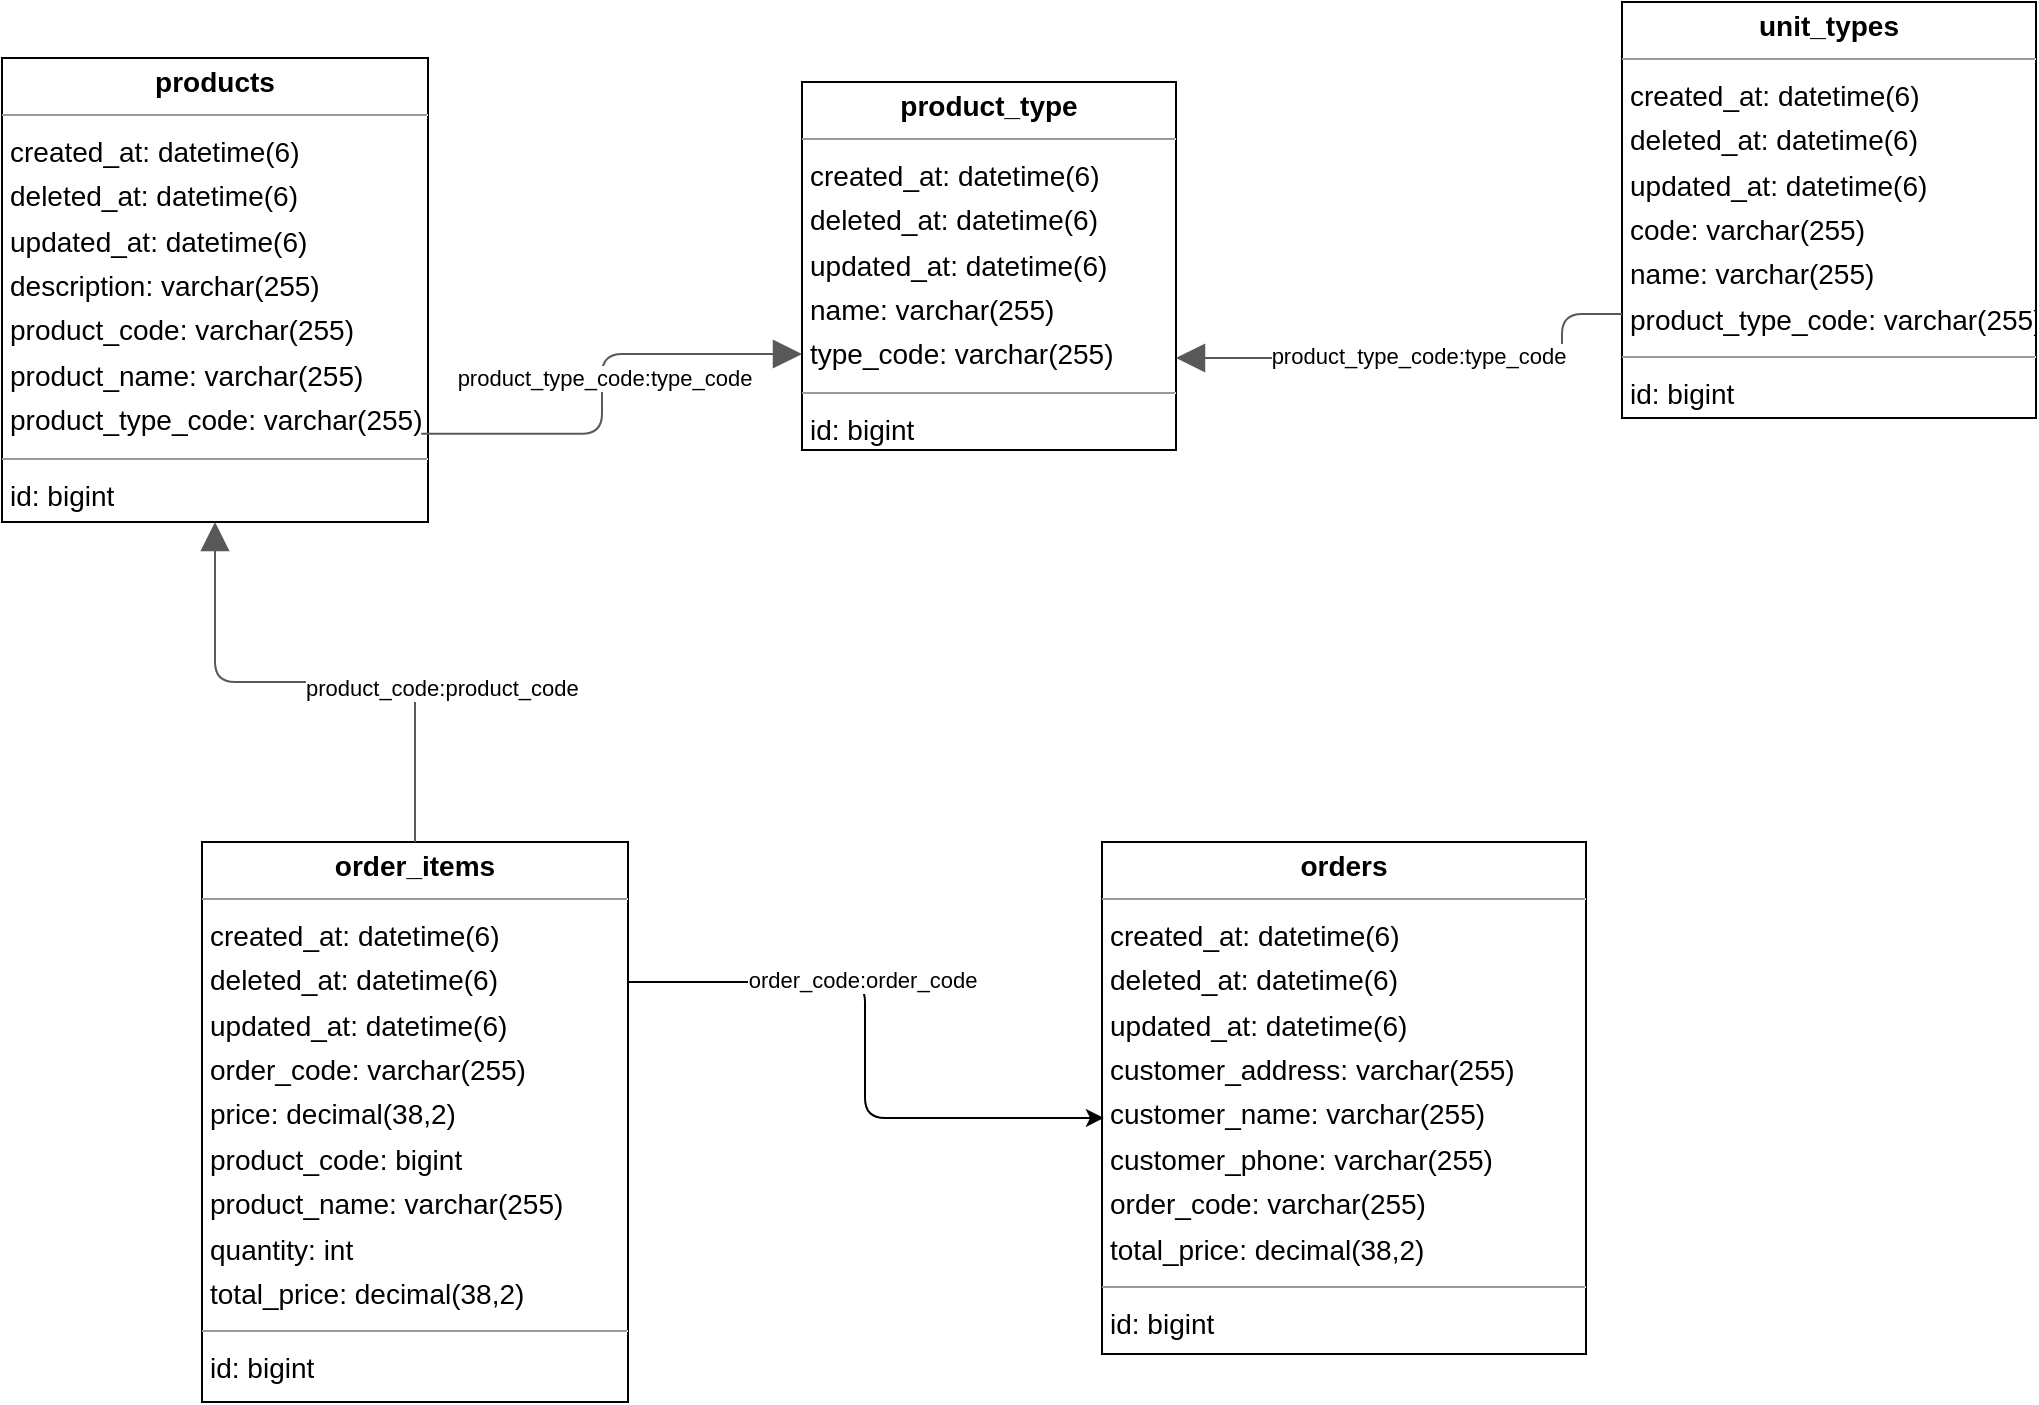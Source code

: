 <mxfile version="26.0.4">
  <diagram id="OQEIG9iIzogTqL348DrO" name="Page-1">
    <mxGraphModel dx="1834" dy="907" grid="1" gridSize="10" guides="1" tooltips="1" connect="1" arrows="1" fold="1" page="0" pageScale="1" pageWidth="850" pageHeight="1100" background="none" math="0" shadow="0">
      <root>
        <mxCell id="0" />
        <mxCell id="1" parent="0" />
        <mxCell id="node4" value="&lt;p style=&quot;margin:0px;margin-top:4px;text-align:center;&quot;&gt;&lt;b&gt;order_items&lt;/b&gt;&lt;/p&gt;&lt;hr size=&quot;1&quot;&gt;&lt;p style=&quot;margin:0 0 0 4px;line-height:1.6;&quot;&gt; created_at: datetime(6)&lt;br&gt; deleted_at: datetime(6)&lt;br&gt; updated_at: datetime(6)&lt;br&gt; order_code: varchar(255)&lt;br&gt; price: decimal(38,2)&lt;br&gt; product_code: bigint&lt;br&gt; product_name: varchar(255)&lt;br&gt; quantity: int&lt;br&gt; total_price: decimal(38,2)&lt;/p&gt;&lt;hr size=&quot;1&quot;&gt;&lt;p style=&quot;margin:0 0 0 4px;line-height:1.6;&quot;&gt; id: bigint&lt;/p&gt;" style="verticalAlign=top;align=left;overflow=fill;fontSize=14;fontFamily=Helvetica;html=1;rounded=0;shadow=0;comic=0;labelBackgroundColor=none;strokeWidth=1;" parent="1" vertex="1">
          <mxGeometry x="-110" y="500" width="213" height="280" as="geometry" />
        </mxCell>
        <mxCell id="node1" value="&lt;p style=&quot;margin:0px;margin-top:4px;text-align:center;&quot;&gt;&lt;b&gt;orders&lt;/b&gt;&lt;/p&gt;&lt;hr size=&quot;1&quot;/&gt;&lt;p style=&quot;margin:0 0 0 4px;line-height:1.6;&quot;&gt; created_at: datetime(6)&lt;br/&gt; deleted_at: datetime(6)&lt;br/&gt; updated_at: datetime(6)&lt;br/&gt; customer_address: varchar(255)&lt;br/&gt; customer_name: varchar(255)&lt;br/&gt; customer_phone: varchar(255)&lt;br/&gt; order_code: varchar(255)&lt;br/&gt; total_price: decimal(38,2)&lt;/p&gt;&lt;hr size=&quot;1&quot;/&gt;&lt;p style=&quot;margin:0 0 0 4px;line-height:1.6;&quot;&gt; id: bigint&lt;/p&gt;" style="verticalAlign=top;align=left;overflow=fill;fontSize=14;fontFamily=Helvetica;html=1;rounded=0;shadow=0;comic=0;labelBackgroundColor=none;strokeWidth=1;" parent="1" vertex="1">
          <mxGeometry x="340" y="500" width="242" height="256" as="geometry" />
        </mxCell>
        <mxCell id="node2" value="&lt;p style=&quot;margin:0px;margin-top:4px;text-align:center;&quot;&gt;&lt;b&gt;product_type&lt;/b&gt;&lt;/p&gt;&lt;hr size=&quot;1&quot;/&gt;&lt;p style=&quot;margin:0 0 0 4px;line-height:1.6;&quot;&gt; created_at: datetime(6)&lt;br/&gt; deleted_at: datetime(6)&lt;br/&gt; updated_at: datetime(6)&lt;br/&gt; name: varchar(255)&lt;br/&gt; type_code: varchar(255)&lt;/p&gt;&lt;hr size=&quot;1&quot;/&gt;&lt;p style=&quot;margin:0 0 0 4px;line-height:1.6;&quot;&gt; id: bigint&lt;/p&gt;" style="verticalAlign=top;align=left;overflow=fill;fontSize=14;fontFamily=Helvetica;html=1;rounded=0;shadow=0;comic=0;labelBackgroundColor=none;strokeWidth=1;" parent="1" vertex="1">
          <mxGeometry x="190" y="120" width="187" height="184" as="geometry" />
        </mxCell>
        <mxCell id="node0" value="&lt;p style=&quot;margin:0px;margin-top:4px;text-align:center;&quot;&gt;&lt;b&gt;products&lt;/b&gt;&lt;/p&gt;&lt;hr size=&quot;1&quot;&gt;&lt;p style=&quot;margin:0 0 0 4px;line-height:1.6;&quot;&gt; created_at: datetime(6)&lt;br&gt; deleted_at: datetime(6)&lt;br&gt; updated_at: datetime(6)&lt;br&gt; description: varchar(255)&lt;br&gt; product_code: varchar(255)&lt;br&gt; product_name: varchar(255)&lt;br&gt;product_type_code: varchar(255)&lt;/p&gt;&lt;hr size=&quot;1&quot;&gt;&lt;p style=&quot;margin:0 0 0 4px;line-height:1.6;&quot;&gt; id: bigint&lt;/p&gt;" style="verticalAlign=top;align=left;overflow=fill;fontSize=14;fontFamily=Helvetica;html=1;rounded=0;shadow=0;comic=0;labelBackgroundColor=none;strokeWidth=1;" parent="1" vertex="1">
          <mxGeometry x="-210" y="108" width="213" height="232" as="geometry" />
        </mxCell>
        <mxCell id="node3" value="&lt;p style=&quot;margin:0px;margin-top:4px;text-align:center;&quot;&gt;&lt;b&gt;unit_types&lt;/b&gt;&lt;/p&gt;&lt;hr size=&quot;1&quot;/&gt;&lt;p style=&quot;margin:0 0 0 4px;line-height:1.6;&quot;&gt; created_at: datetime(6)&lt;br/&gt; deleted_at: datetime(6)&lt;br/&gt; updated_at: datetime(6)&lt;br/&gt; code: varchar(255)&lt;br/&gt; name: varchar(255)&lt;br/&gt; product_type_code: varchar(255)&lt;/p&gt;&lt;hr size=&quot;1&quot;/&gt;&lt;p style=&quot;margin:0 0 0 4px;line-height:1.6;&quot;&gt; id: bigint&lt;/p&gt;" style="verticalAlign=top;align=left;overflow=fill;fontSize=14;fontFamily=Helvetica;html=1;rounded=0;shadow=0;comic=0;labelBackgroundColor=none;strokeWidth=1;" parent="1" vertex="1">
          <mxGeometry x="600" y="80" width="207" height="208" as="geometry" />
        </mxCell>
        <mxCell id="edge0" value="" style="html=1;rounded=1;edgeStyle=orthogonalEdgeStyle;dashed=0;startArrow=none;endArrow=block;endSize=12;strokeColor=#595959;exitX=0.5;exitY=0;exitDx=0;exitDy=0;entryX=0.5;entryY=1;entryDx=0;entryDy=0;" parent="1" source="node4" target="node0" edge="1">
          <mxGeometry width="50" height="50" relative="1" as="geometry">
            <Array as="points" />
            <mxPoint x="150.02" y="450" as="sourcePoint" />
            <mxPoint x="50.02" y="290" as="targetPoint" />
          </mxGeometry>
        </mxCell>
        <mxCell id="label2" value="" style="edgeLabel;resizable=0;html=1;align=left;verticalAlign=top;strokeColor=default;" parent="edge0" vertex="1" connectable="0">
          <mxGeometry x="-50" y="522" as="geometry" />
        </mxCell>
        <mxCell id="OaGNYjn_tzmblknNeNo8-1" value="" style="html=1;rounded=1;edgeStyle=orthogonalEdgeStyle;dashed=0;startArrow=none;endArrow=block;endSize=12;strokeColor=#595959;exitX=0;exitY=0.75;exitDx=0;exitDy=0;entryX=1;entryY=0.75;entryDx=0;entryDy=0;" parent="1" source="node3" target="node2" edge="1">
          <mxGeometry width="50" height="50" relative="1" as="geometry">
            <Array as="points">
              <mxPoint x="570" y="260" />
              <mxPoint x="520" y="260" />
              <mxPoint x="520" y="258" />
            </Array>
            <mxPoint x="-3" y="734" as="sourcePoint" />
            <mxPoint x="-3" y="350" as="targetPoint" />
          </mxGeometry>
        </mxCell>
        <mxCell id="OaGNYjn_tzmblknNeNo8-2" value="product_code:product_code" style="edgeLabel;resizable=0;html=1;align=left;verticalAlign=top;strokeColor=default;" parent="OaGNYjn_tzmblknNeNo8-1" vertex="1" connectable="0">
          <mxGeometry x="-60" y="410" as="geometry" />
        </mxCell>
        <mxCell id="OaGNYjn_tzmblknNeNo8-4" value="product_type_code:type_code" style="edgeLabel;html=1;align=center;verticalAlign=middle;resizable=0;points=[];" parent="OaGNYjn_tzmblknNeNo8-1" vertex="1" connectable="0">
          <mxGeometry x="0.028" y="-1" relative="1" as="geometry">
            <mxPoint as="offset" />
          </mxGeometry>
        </mxCell>
        <mxCell id="OaGNYjn_tzmblknNeNo8-7" value="" style="html=1;rounded=1;edgeStyle=orthogonalEdgeStyle;dashed=0;startArrow=none;endArrow=block;endSize=12;strokeColor=#595959;exitX=0.984;exitY=0.81;exitDx=0;exitDy=0;exitPerimeter=0;" parent="1" source="node0" target="node2" edge="1">
          <mxGeometry width="50" height="50" relative="1" as="geometry">
            <Array as="points">
              <mxPoint x="90" y="296" />
              <mxPoint x="90" y="256" />
            </Array>
            <mxPoint x="303" y="250" as="sourcePoint" />
            <mxPoint x="80" y="256" as="targetPoint" />
          </mxGeometry>
        </mxCell>
        <mxCell id="OaGNYjn_tzmblknNeNo8-9" value="product_type_code:type_code" style="edgeLabel;html=1;align=center;verticalAlign=middle;resizable=0;points=[];" parent="OaGNYjn_tzmblknNeNo8-7" vertex="1" connectable="0">
          <mxGeometry x="0.028" y="-1" relative="1" as="geometry">
            <mxPoint as="offset" />
          </mxGeometry>
        </mxCell>
        <mxCell id="OaGNYjn_tzmblknNeNo8-10" style="edgeStyle=orthogonalEdgeStyle;rounded=1;orthogonalLoop=1;jettySize=auto;html=1;exitX=1;exitY=0.25;exitDx=0;exitDy=0;entryX=0.004;entryY=0.539;entryDx=0;entryDy=0;entryPerimeter=0;curved=0;" parent="1" source="node4" target="node1" edge="1">
          <mxGeometry relative="1" as="geometry" />
        </mxCell>
        <mxCell id="GgN9c44ic7l0O34MMWFI-1" value="order_code:order_code" style="edgeLabel;html=1;align=center;verticalAlign=middle;resizable=0;points=[];" parent="OaGNYjn_tzmblknNeNo8-10" vertex="1" connectable="0">
          <mxGeometry x="-0.509" y="1" relative="1" as="geometry">
            <mxPoint x="42" as="offset" />
          </mxGeometry>
        </mxCell>
      </root>
    </mxGraphModel>
  </diagram>
</mxfile>
